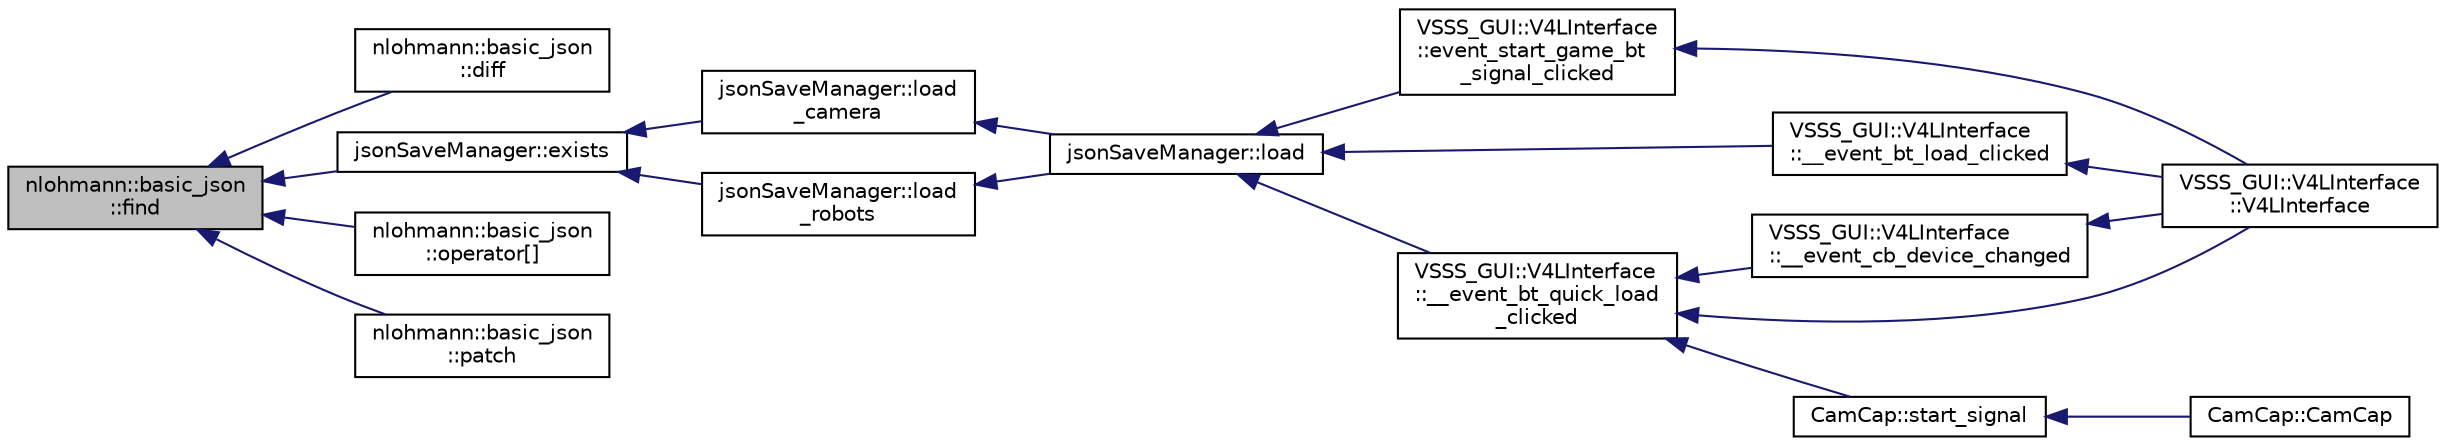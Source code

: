 digraph "nlohmann::basic_json::find"
{
 // INTERACTIVE_SVG=YES
  edge [fontname="Helvetica",fontsize="10",labelfontname="Helvetica",labelfontsize="10"];
  node [fontname="Helvetica",fontsize="10",shape=record];
  rankdir="LR";
  Node179 [label="nlohmann::basic_json\l::find",height=0.2,width=0.4,color="black", fillcolor="grey75", style="filled", fontcolor="black"];
  Node179 -> Node180 [dir="back",color="midnightblue",fontsize="10",style="solid"];
  Node180 [label="nlohmann::basic_json\l::diff",height=0.2,width=0.4,color="black", fillcolor="white", style="filled",URL="$classnlohmann_1_1basic__json.html#a543bd5f7490de54c875b2c0912dc9a49",tooltip="creates a diff as a JSON patch "];
  Node179 -> Node181 [dir="back",color="midnightblue",fontsize="10",style="solid"];
  Node181 [label="jsonSaveManager::exists",height=0.2,width=0.4,color="black", fillcolor="white", style="filled",URL="$classjson_save_manager.html#a850cd6da63a9b10437c1dc7424dfee13",tooltip="Auxiliar function that checks if a given configuration is already set in our JSON object..."];
  Node181 -> Node182 [dir="back",color="midnightblue",fontsize="10",style="solid"];
  Node182 [label="jsonSaveManager::load\l_camera",height=0.2,width=0.4,color="black", fillcolor="white", style="filled",URL="$classjson_save_manager.html#a6184c9f744044a5ccdf34c6386275df8",tooltip="Load camera configurations from our JSON object to the interface. "];
  Node182 -> Node183 [dir="back",color="midnightblue",fontsize="10",style="solid"];
  Node183 [label="jsonSaveManager::load",height=0.2,width=0.4,color="black", fillcolor="white", style="filled",URL="$classjson_save_manager.html#a79fd35c53290662b58c5a4869376fa2e",tooltip="Loads all avaliable configurations in the given .json file. "];
  Node183 -> Node184 [dir="back",color="midnightblue",fontsize="10",style="solid"];
  Node184 [label="VSSS_GUI::V4LInterface\l::__event_bt_load_clicked",height=0.2,width=0.4,color="black", fillcolor="white", style="filled",URL="$class_v_s_s_s___g_u_i_1_1_v4_l_interface.html#a62894fc8a49716b44d3a3c6a445fe880",tooltip="Event triggered when &#39;Load&#39; button is clicked. "];
  Node184 -> Node185 [dir="back",color="midnightblue",fontsize="10",style="solid"];
  Node185 [label="VSSS_GUI::V4LInterface\l::V4LInterface",height=0.2,width=0.4,color="black", fillcolor="white", style="filled",URL="$class_v_s_s_s___g_u_i_1_1_v4_l_interface.html#a8fafd828eacc6d5480649fa9fddc7ee4",tooltip="Constructor of a V4LInterface object. "];
  Node183 -> Node186 [dir="back",color="midnightblue",fontsize="10",style="solid"];
  Node186 [label="VSSS_GUI::V4LInterface\l::__event_bt_quick_load\l_clicked",height=0.2,width=0.4,color="black", fillcolor="white", style="filled",URL="$class_v_s_s_s___g_u_i_1_1_v4_l_interface.html#a3010084dff2d7f93eed40efaab8ee61b",tooltip="Event triggered when &#39;Quick Load&#39; button is clicked. "];
  Node186 -> Node187 [dir="back",color="midnightblue",fontsize="10",style="solid"];
  Node187 [label="CamCap::start_signal",height=0.2,width=0.4,color="black", fillcolor="white", style="filled",URL="$class_cam_cap.html#ae676e6624dd821ad494a80e68a41e249",tooltip="Interface adjustments after &#39;start&#39; button is clicked. "];
  Node187 -> Node188 [dir="back",color="midnightblue",fontsize="10",style="solid"];
  Node188 [label="CamCap::CamCap",height=0.2,width=0.4,color="black", fillcolor="white", style="filled",URL="$class_cam_cap.html#afe0db98a5f72bc9b261dcb78e2840da6",tooltip="Constructor of a CamCap object. "];
  Node186 -> Node185 [dir="back",color="midnightblue",fontsize="10",style="solid"];
  Node186 -> Node189 [dir="back",color="midnightblue",fontsize="10",style="solid"];
  Node189 [label="VSSS_GUI::V4LInterface\l::__event_cb_device_changed",height=0.2,width=0.4,color="black", fillcolor="white", style="filled",URL="$class_v_s_s_s___g_u_i_1_1_v4_l_interface.html#af38c88f726a7ff9fab089ab9ed20c03c",tooltip="Event triggered when a new device is selected in Device combobox. "];
  Node189 -> Node185 [dir="back",color="midnightblue",fontsize="10",style="solid"];
  Node183 -> Node190 [dir="back",color="midnightblue",fontsize="10",style="solid"];
  Node190 [label="VSSS_GUI::V4LInterface\l::event_start_game_bt\l_signal_clicked",height=0.2,width=0.4,color="black", fillcolor="white", style="filled",URL="$class_v_s_s_s___g_u_i_1_1_v4_l_interface.html#a8c3f91048adebeb0b5aa9838053cdcfe",tooltip="Event triggered when start button is clicked. Starts/finishes video recording. "];
  Node190 -> Node185 [dir="back",color="midnightblue",fontsize="10",style="solid"];
  Node181 -> Node191 [dir="back",color="midnightblue",fontsize="10",style="solid"];
  Node191 [label="jsonSaveManager::load\l_robots",height=0.2,width=0.4,color="black", fillcolor="white", style="filled",URL="$classjson_save_manager.html#a6ddf4a28c77c83f37e3771177226c960",tooltip="Load robot configurations from our JSON object to the interface. "];
  Node191 -> Node183 [dir="back",color="midnightblue",fontsize="10",style="solid"];
  Node179 -> Node192 [dir="back",color="midnightblue",fontsize="10",style="solid"];
  Node192 [label="nlohmann::basic_json\l::operator[]",height=0.2,width=0.4,color="black", fillcolor="white", style="filled",URL="$classnlohmann_1_1basic__json.html#ab2318780e5ae692039e816b6ac32c91e",tooltip="read-only access specified object element "];
  Node179 -> Node193 [dir="back",color="midnightblue",fontsize="10",style="solid"];
  Node193 [label="nlohmann::basic_json\l::patch",height=0.2,width=0.4,color="black", fillcolor="white", style="filled",URL="$classnlohmann_1_1basic__json.html#a81e0c41a4a9dff4df2f6973f7f8b2a83",tooltip="applies a JSON patch "];
}
